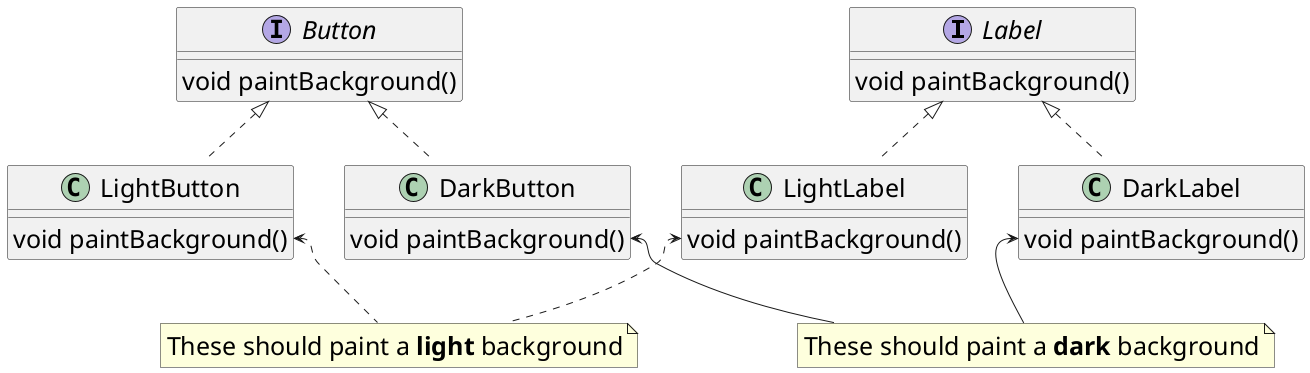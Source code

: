 @startuml

skinparam defaultFontSize 25

interface Label {
    void paintBackground()
}

class LightLabel {
    void paintBackground()
}

class DarkLabel {
    void paintBackground()
}

interface Button {
    void paintBackground()
}

class LightButton {
    void paintBackground()
}

class DarkButton {
    void paintBackground()
}


Label <|.. LightLabel
Label <|.. DarkLabel

Button <|.. LightButton
Button <|.. DarkButton

note "These should paint a **dark** background" as darkBackgroundNote
note "These should paint a **light** background" as lightBackgroundNote

darkBackgroundNote -up-> DarkLabel::paintBackground
darkBackgroundNote -up-> DarkButton::paintBackground

lightBackgroundNote .up.> LightLabel::paintBackground
lightBackgroundNote .up.> LightButton::paintBackground

@enduml
